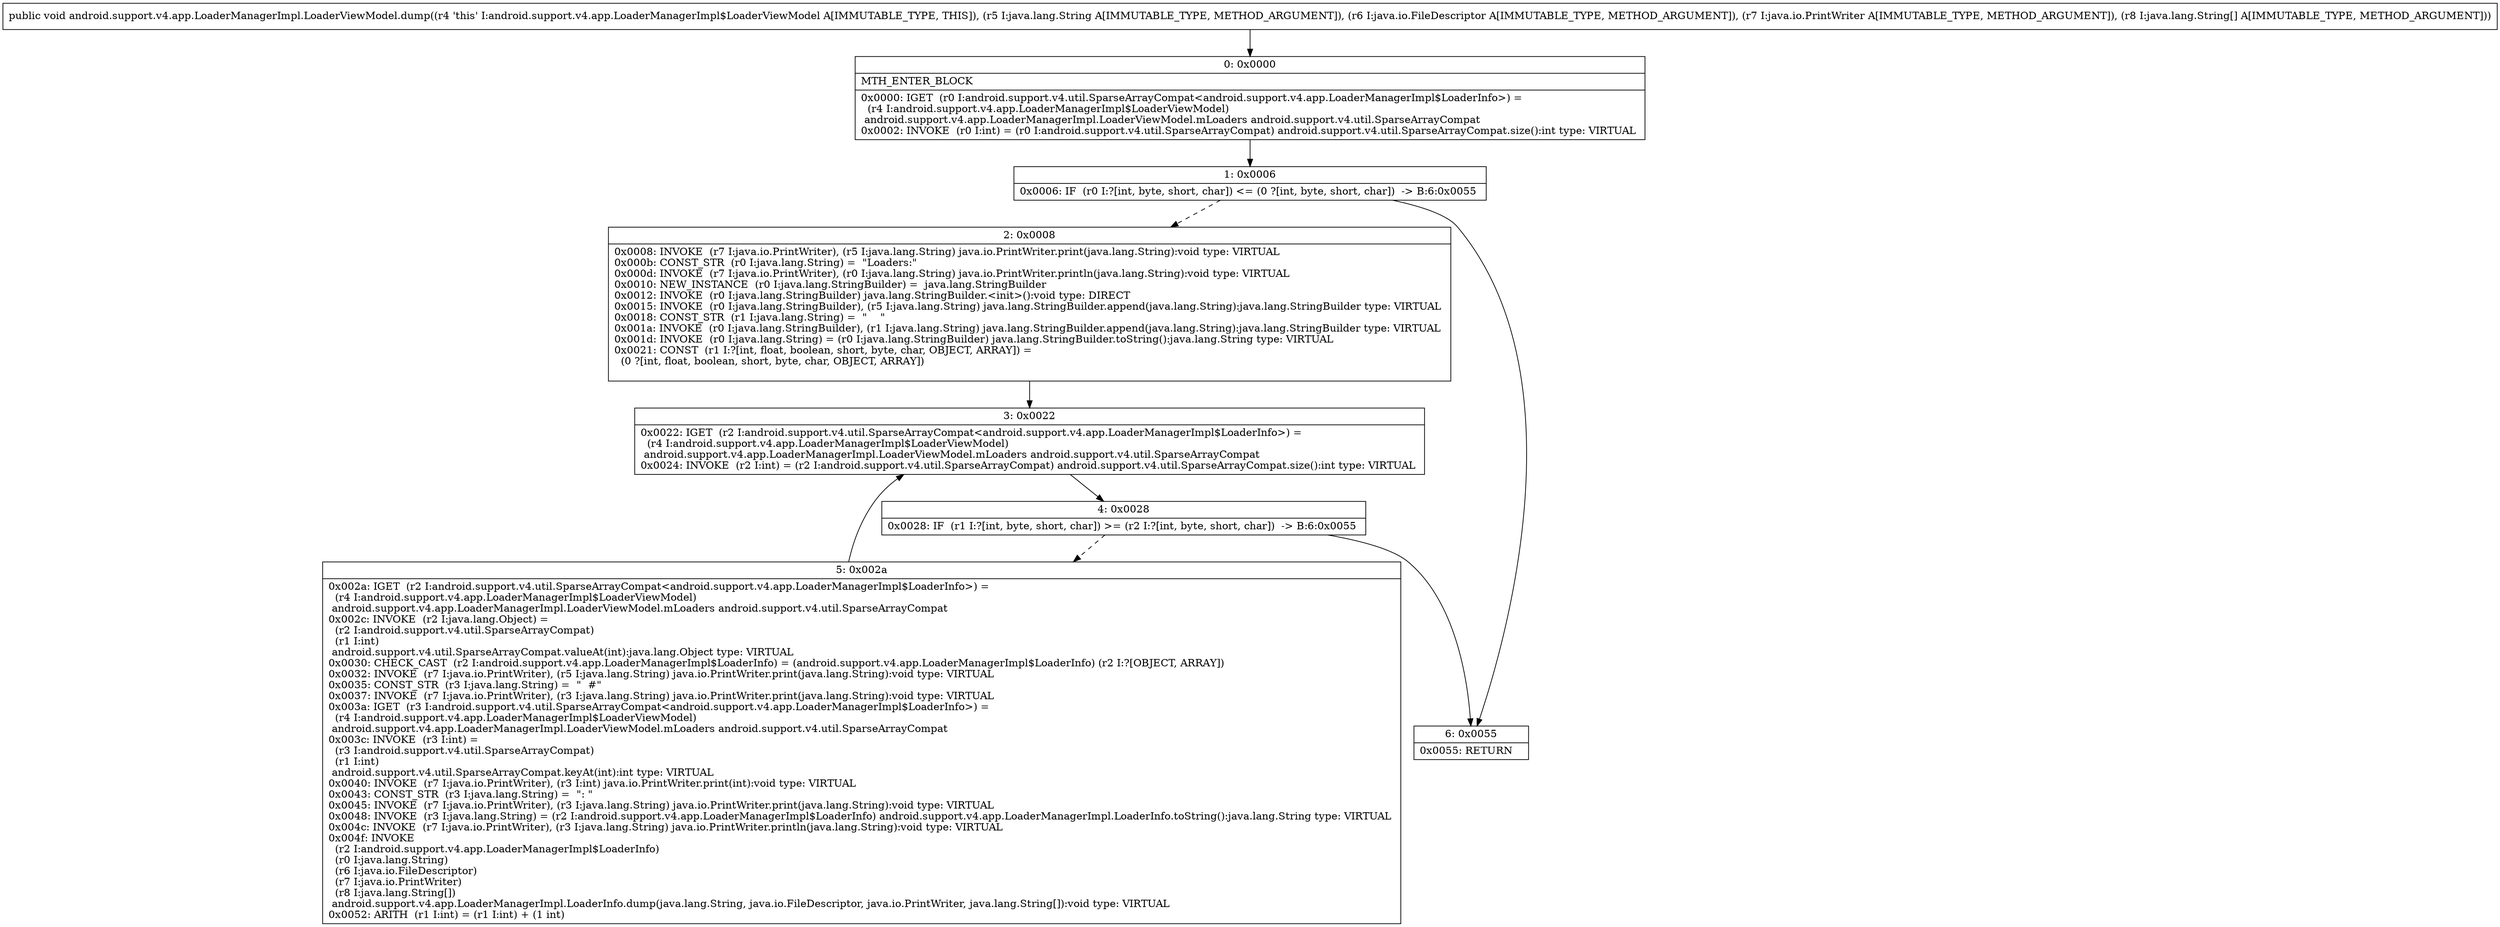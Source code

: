digraph "CFG forandroid.support.v4.app.LoaderManagerImpl.LoaderViewModel.dump(Ljava\/lang\/String;Ljava\/io\/FileDescriptor;Ljava\/io\/PrintWriter;[Ljava\/lang\/String;)V" {
Node_0 [shape=record,label="{0\:\ 0x0000|MTH_ENTER_BLOCK\l|0x0000: IGET  (r0 I:android.support.v4.util.SparseArrayCompat\<android.support.v4.app.LoaderManagerImpl$LoaderInfo\>) = \l  (r4 I:android.support.v4.app.LoaderManagerImpl$LoaderViewModel)\l android.support.v4.app.LoaderManagerImpl.LoaderViewModel.mLoaders android.support.v4.util.SparseArrayCompat \l0x0002: INVOKE  (r0 I:int) = (r0 I:android.support.v4.util.SparseArrayCompat) android.support.v4.util.SparseArrayCompat.size():int type: VIRTUAL \l}"];
Node_1 [shape=record,label="{1\:\ 0x0006|0x0006: IF  (r0 I:?[int, byte, short, char]) \<= (0 ?[int, byte, short, char])  \-\> B:6:0x0055 \l}"];
Node_2 [shape=record,label="{2\:\ 0x0008|0x0008: INVOKE  (r7 I:java.io.PrintWriter), (r5 I:java.lang.String) java.io.PrintWriter.print(java.lang.String):void type: VIRTUAL \l0x000b: CONST_STR  (r0 I:java.lang.String) =  \"Loaders:\" \l0x000d: INVOKE  (r7 I:java.io.PrintWriter), (r0 I:java.lang.String) java.io.PrintWriter.println(java.lang.String):void type: VIRTUAL \l0x0010: NEW_INSTANCE  (r0 I:java.lang.StringBuilder) =  java.lang.StringBuilder \l0x0012: INVOKE  (r0 I:java.lang.StringBuilder) java.lang.StringBuilder.\<init\>():void type: DIRECT \l0x0015: INVOKE  (r0 I:java.lang.StringBuilder), (r5 I:java.lang.String) java.lang.StringBuilder.append(java.lang.String):java.lang.StringBuilder type: VIRTUAL \l0x0018: CONST_STR  (r1 I:java.lang.String) =  \"    \" \l0x001a: INVOKE  (r0 I:java.lang.StringBuilder), (r1 I:java.lang.String) java.lang.StringBuilder.append(java.lang.String):java.lang.StringBuilder type: VIRTUAL \l0x001d: INVOKE  (r0 I:java.lang.String) = (r0 I:java.lang.StringBuilder) java.lang.StringBuilder.toString():java.lang.String type: VIRTUAL \l0x0021: CONST  (r1 I:?[int, float, boolean, short, byte, char, OBJECT, ARRAY]) = \l  (0 ?[int, float, boolean, short, byte, char, OBJECT, ARRAY])\l \l}"];
Node_3 [shape=record,label="{3\:\ 0x0022|0x0022: IGET  (r2 I:android.support.v4.util.SparseArrayCompat\<android.support.v4.app.LoaderManagerImpl$LoaderInfo\>) = \l  (r4 I:android.support.v4.app.LoaderManagerImpl$LoaderViewModel)\l android.support.v4.app.LoaderManagerImpl.LoaderViewModel.mLoaders android.support.v4.util.SparseArrayCompat \l0x0024: INVOKE  (r2 I:int) = (r2 I:android.support.v4.util.SparseArrayCompat) android.support.v4.util.SparseArrayCompat.size():int type: VIRTUAL \l}"];
Node_4 [shape=record,label="{4\:\ 0x0028|0x0028: IF  (r1 I:?[int, byte, short, char]) \>= (r2 I:?[int, byte, short, char])  \-\> B:6:0x0055 \l}"];
Node_5 [shape=record,label="{5\:\ 0x002a|0x002a: IGET  (r2 I:android.support.v4.util.SparseArrayCompat\<android.support.v4.app.LoaderManagerImpl$LoaderInfo\>) = \l  (r4 I:android.support.v4.app.LoaderManagerImpl$LoaderViewModel)\l android.support.v4.app.LoaderManagerImpl.LoaderViewModel.mLoaders android.support.v4.util.SparseArrayCompat \l0x002c: INVOKE  (r2 I:java.lang.Object) = \l  (r2 I:android.support.v4.util.SparseArrayCompat)\l  (r1 I:int)\l android.support.v4.util.SparseArrayCompat.valueAt(int):java.lang.Object type: VIRTUAL \l0x0030: CHECK_CAST  (r2 I:android.support.v4.app.LoaderManagerImpl$LoaderInfo) = (android.support.v4.app.LoaderManagerImpl$LoaderInfo) (r2 I:?[OBJECT, ARRAY]) \l0x0032: INVOKE  (r7 I:java.io.PrintWriter), (r5 I:java.lang.String) java.io.PrintWriter.print(java.lang.String):void type: VIRTUAL \l0x0035: CONST_STR  (r3 I:java.lang.String) =  \"  #\" \l0x0037: INVOKE  (r7 I:java.io.PrintWriter), (r3 I:java.lang.String) java.io.PrintWriter.print(java.lang.String):void type: VIRTUAL \l0x003a: IGET  (r3 I:android.support.v4.util.SparseArrayCompat\<android.support.v4.app.LoaderManagerImpl$LoaderInfo\>) = \l  (r4 I:android.support.v4.app.LoaderManagerImpl$LoaderViewModel)\l android.support.v4.app.LoaderManagerImpl.LoaderViewModel.mLoaders android.support.v4.util.SparseArrayCompat \l0x003c: INVOKE  (r3 I:int) = \l  (r3 I:android.support.v4.util.SparseArrayCompat)\l  (r1 I:int)\l android.support.v4.util.SparseArrayCompat.keyAt(int):int type: VIRTUAL \l0x0040: INVOKE  (r7 I:java.io.PrintWriter), (r3 I:int) java.io.PrintWriter.print(int):void type: VIRTUAL \l0x0043: CONST_STR  (r3 I:java.lang.String) =  \": \" \l0x0045: INVOKE  (r7 I:java.io.PrintWriter), (r3 I:java.lang.String) java.io.PrintWriter.print(java.lang.String):void type: VIRTUAL \l0x0048: INVOKE  (r3 I:java.lang.String) = (r2 I:android.support.v4.app.LoaderManagerImpl$LoaderInfo) android.support.v4.app.LoaderManagerImpl.LoaderInfo.toString():java.lang.String type: VIRTUAL \l0x004c: INVOKE  (r7 I:java.io.PrintWriter), (r3 I:java.lang.String) java.io.PrintWriter.println(java.lang.String):void type: VIRTUAL \l0x004f: INVOKE  \l  (r2 I:android.support.v4.app.LoaderManagerImpl$LoaderInfo)\l  (r0 I:java.lang.String)\l  (r6 I:java.io.FileDescriptor)\l  (r7 I:java.io.PrintWriter)\l  (r8 I:java.lang.String[])\l android.support.v4.app.LoaderManagerImpl.LoaderInfo.dump(java.lang.String, java.io.FileDescriptor, java.io.PrintWriter, java.lang.String[]):void type: VIRTUAL \l0x0052: ARITH  (r1 I:int) = (r1 I:int) + (1 int) \l}"];
Node_6 [shape=record,label="{6\:\ 0x0055|0x0055: RETURN   \l}"];
MethodNode[shape=record,label="{public void android.support.v4.app.LoaderManagerImpl.LoaderViewModel.dump((r4 'this' I:android.support.v4.app.LoaderManagerImpl$LoaderViewModel A[IMMUTABLE_TYPE, THIS]), (r5 I:java.lang.String A[IMMUTABLE_TYPE, METHOD_ARGUMENT]), (r6 I:java.io.FileDescriptor A[IMMUTABLE_TYPE, METHOD_ARGUMENT]), (r7 I:java.io.PrintWriter A[IMMUTABLE_TYPE, METHOD_ARGUMENT]), (r8 I:java.lang.String[] A[IMMUTABLE_TYPE, METHOD_ARGUMENT])) }"];
MethodNode -> Node_0;
Node_0 -> Node_1;
Node_1 -> Node_2[style=dashed];
Node_1 -> Node_6;
Node_2 -> Node_3;
Node_3 -> Node_4;
Node_4 -> Node_5[style=dashed];
Node_4 -> Node_6;
Node_5 -> Node_3;
}

